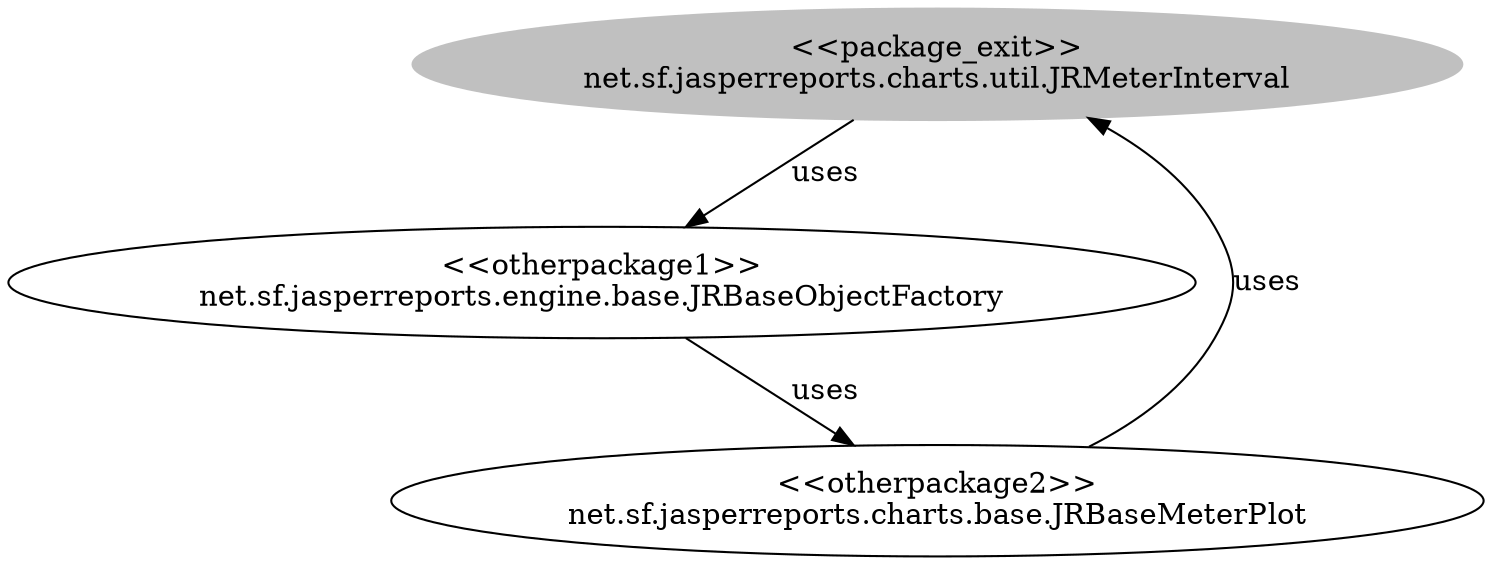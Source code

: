 digraph cd {
	net_sf_jasperreports_charts_util_JRMeterInterval [label="<<package_exit>>
net.sf.jasperreports.charts.util.JRMeterInterval",style=filled,color="grey"];
	net_sf_jasperreports_engine_base_JRBaseObjectFactory [label="<<otherpackage1>>
net.sf.jasperreports.engine.base.JRBaseObjectFactory"];
	net_sf_jasperreports_charts_base_JRBaseMeterPlot [label="<<otherpackage2>>
net.sf.jasperreports.charts.base.JRBaseMeterPlot"];
	net_sf_jasperreports_charts_util_JRMeterInterval -> net_sf_jasperreports_engine_base_JRBaseObjectFactory [label=uses];
	net_sf_jasperreports_charts_base_JRBaseMeterPlot -> net_sf_jasperreports_charts_util_JRMeterInterval [label=uses];
	net_sf_jasperreports_engine_base_JRBaseObjectFactory -> net_sf_jasperreports_charts_base_JRBaseMeterPlot [label=uses];
}
